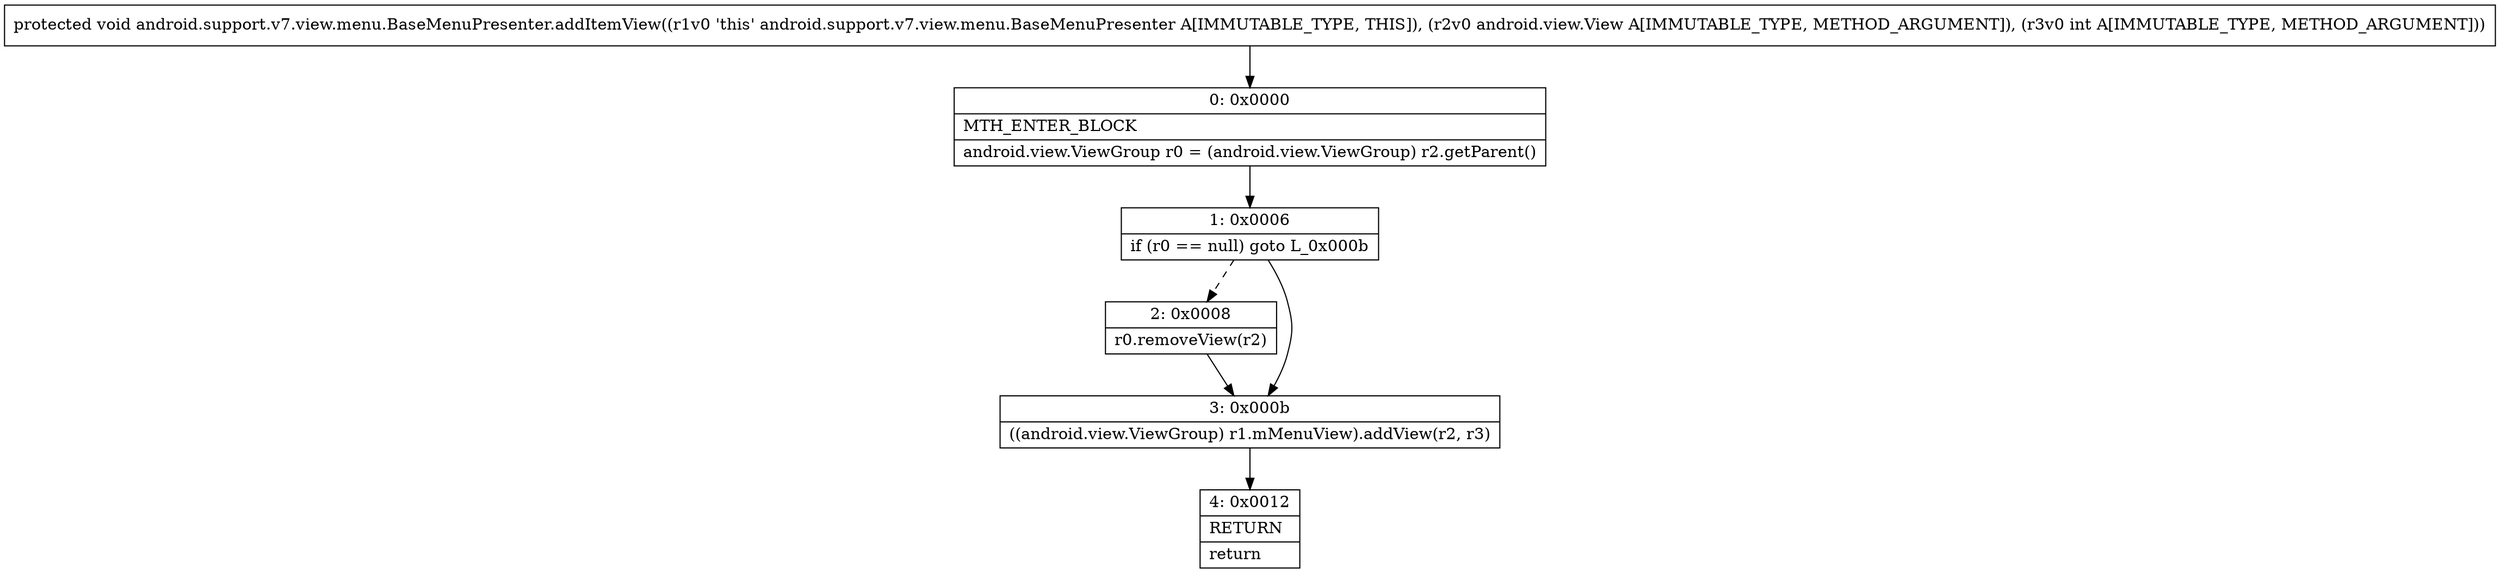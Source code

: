 digraph "CFG forandroid.support.v7.view.menu.BaseMenuPresenter.addItemView(Landroid\/view\/View;I)V" {
Node_0 [shape=record,label="{0\:\ 0x0000|MTH_ENTER_BLOCK\l|android.view.ViewGroup r0 = (android.view.ViewGroup) r2.getParent()\l}"];
Node_1 [shape=record,label="{1\:\ 0x0006|if (r0 == null) goto L_0x000b\l}"];
Node_2 [shape=record,label="{2\:\ 0x0008|r0.removeView(r2)\l}"];
Node_3 [shape=record,label="{3\:\ 0x000b|((android.view.ViewGroup) r1.mMenuView).addView(r2, r3)\l}"];
Node_4 [shape=record,label="{4\:\ 0x0012|RETURN\l|return\l}"];
MethodNode[shape=record,label="{protected void android.support.v7.view.menu.BaseMenuPresenter.addItemView((r1v0 'this' android.support.v7.view.menu.BaseMenuPresenter A[IMMUTABLE_TYPE, THIS]), (r2v0 android.view.View A[IMMUTABLE_TYPE, METHOD_ARGUMENT]), (r3v0 int A[IMMUTABLE_TYPE, METHOD_ARGUMENT])) }"];
MethodNode -> Node_0;
Node_0 -> Node_1;
Node_1 -> Node_2[style=dashed];
Node_1 -> Node_3;
Node_2 -> Node_3;
Node_3 -> Node_4;
}

